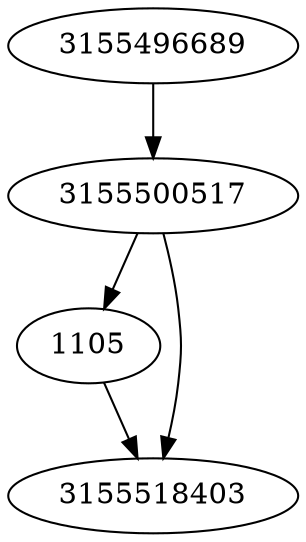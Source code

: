 strict digraph  {
1105;
3155518403;
3155500517;
3155496689;
1105 -> 3155518403;
3155500517 -> 3155518403;
3155500517 -> 1105;
3155496689 -> 3155500517;
}
